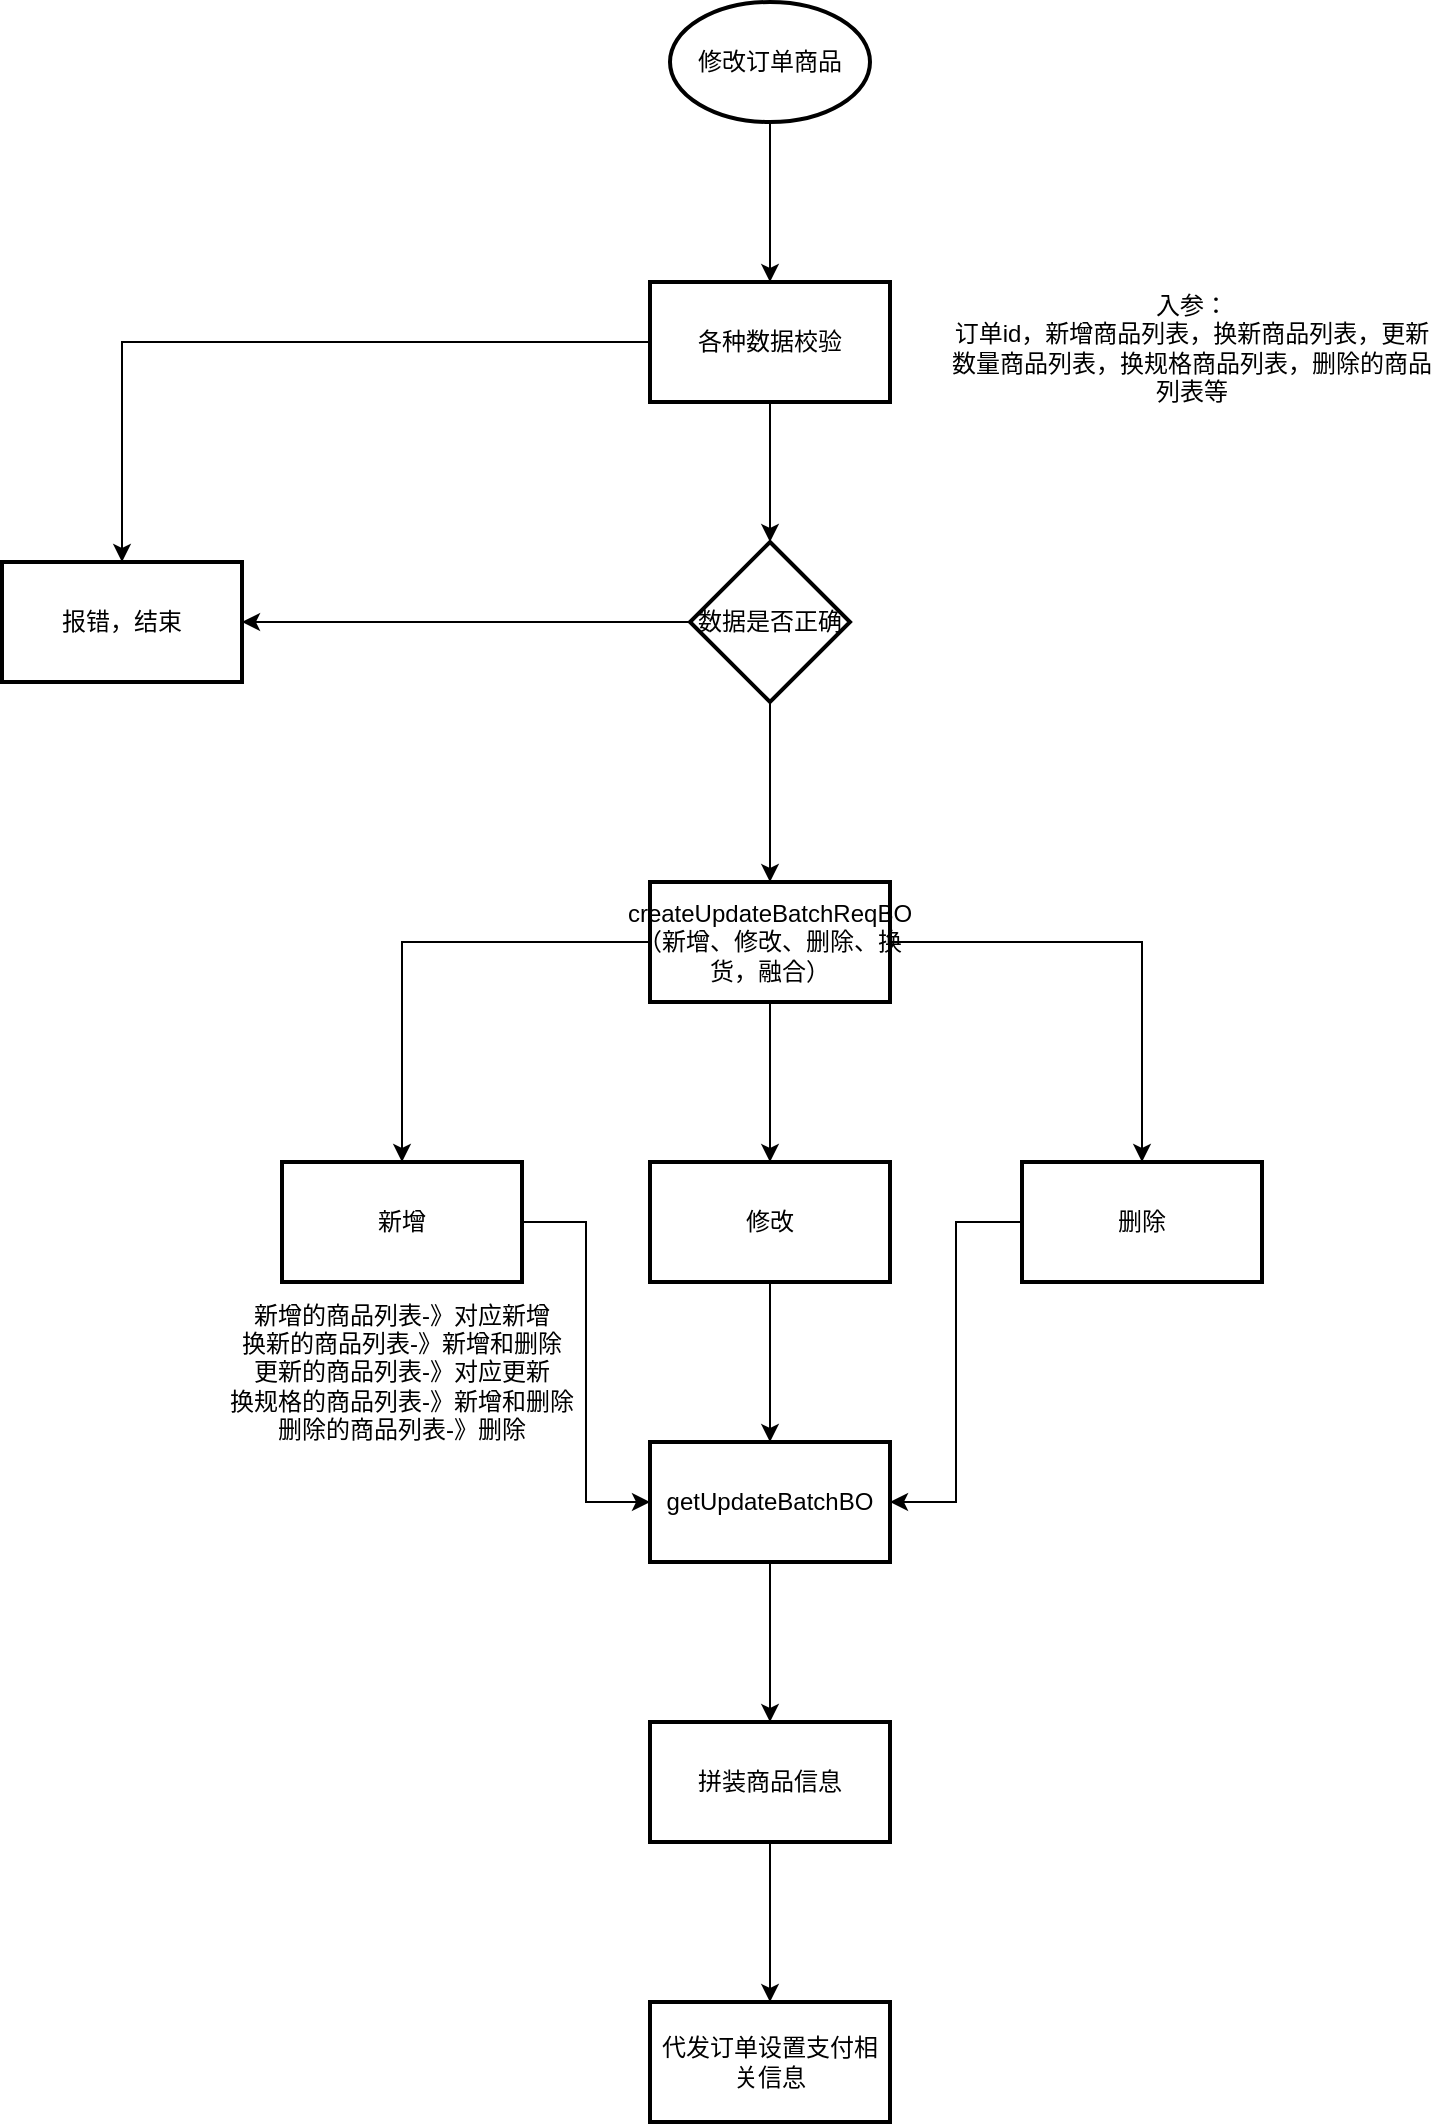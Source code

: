 <mxfile version="26.2.9">
  <diagram name="第 1 页" id="sbulko4t2_8VsUZYKOML">
    <mxGraphModel dx="1044" dy="631" grid="1" gridSize="10" guides="1" tooltips="1" connect="1" arrows="1" fold="1" page="1" pageScale="1" pageWidth="827" pageHeight="1169" math="0" shadow="0">
      <root>
        <mxCell id="0" />
        <mxCell id="1" parent="0" />
        <mxCell id="0OXFxMUJJ_V1UcT2Hz3r-3" value="" style="edgeStyle=orthogonalEdgeStyle;rounded=0;orthogonalLoop=1;jettySize=auto;html=1;" edge="1" parent="1" source="0OXFxMUJJ_V1UcT2Hz3r-1" target="0OXFxMUJJ_V1UcT2Hz3r-2">
          <mxGeometry relative="1" as="geometry" />
        </mxCell>
        <mxCell id="0OXFxMUJJ_V1UcT2Hz3r-1" value="修改订单商品" style="strokeWidth=2;html=1;shape=mxgraph.flowchart.start_1;whiteSpace=wrap;" vertex="1" parent="1">
          <mxGeometry x="364" y="160" width="100" height="60" as="geometry" />
        </mxCell>
        <mxCell id="0OXFxMUJJ_V1UcT2Hz3r-6" value="" style="edgeStyle=orthogonalEdgeStyle;rounded=0;orthogonalLoop=1;jettySize=auto;html=1;" edge="1" parent="1" source="0OXFxMUJJ_V1UcT2Hz3r-2" target="0OXFxMUJJ_V1UcT2Hz3r-5">
          <mxGeometry relative="1" as="geometry" />
        </mxCell>
        <mxCell id="0OXFxMUJJ_V1UcT2Hz3r-10" style="edgeStyle=orthogonalEdgeStyle;rounded=0;orthogonalLoop=1;jettySize=auto;html=1;entryX=0.5;entryY=0;entryDx=0;entryDy=0;" edge="1" parent="1" source="0OXFxMUJJ_V1UcT2Hz3r-2" target="0OXFxMUJJ_V1UcT2Hz3r-8">
          <mxGeometry relative="1" as="geometry" />
        </mxCell>
        <mxCell id="0OXFxMUJJ_V1UcT2Hz3r-2" value="各种数据校验" style="whiteSpace=wrap;html=1;strokeWidth=2;" vertex="1" parent="1">
          <mxGeometry x="354" y="300" width="120" height="60" as="geometry" />
        </mxCell>
        <mxCell id="0OXFxMUJJ_V1UcT2Hz3r-4" value="入参：&lt;br&gt;订单id，新增商品列表，换新商品列表，更新数量商品列表，换规格商品列表，删除的商品列表等" style="text;html=1;align=center;verticalAlign=middle;whiteSpace=wrap;rounded=0;" vertex="1" parent="1">
          <mxGeometry x="500" y="300" width="250" height="65" as="geometry" />
        </mxCell>
        <mxCell id="0OXFxMUJJ_V1UcT2Hz3r-9" value="" style="edgeStyle=orthogonalEdgeStyle;rounded=0;orthogonalLoop=1;jettySize=auto;html=1;" edge="1" parent="1" source="0OXFxMUJJ_V1UcT2Hz3r-5" target="0OXFxMUJJ_V1UcT2Hz3r-8">
          <mxGeometry relative="1" as="geometry" />
        </mxCell>
        <mxCell id="0OXFxMUJJ_V1UcT2Hz3r-14" value="" style="edgeStyle=orthogonalEdgeStyle;rounded=0;orthogonalLoop=1;jettySize=auto;html=1;" edge="1" parent="1" source="0OXFxMUJJ_V1UcT2Hz3r-5" target="0OXFxMUJJ_V1UcT2Hz3r-13">
          <mxGeometry relative="1" as="geometry" />
        </mxCell>
        <mxCell id="0OXFxMUJJ_V1UcT2Hz3r-5" value="数据是否正确" style="rhombus;whiteSpace=wrap;html=1;strokeWidth=2;" vertex="1" parent="1">
          <mxGeometry x="374" y="430" width="80" height="80" as="geometry" />
        </mxCell>
        <mxCell id="0OXFxMUJJ_V1UcT2Hz3r-8" value="报错，结束" style="whiteSpace=wrap;html=1;strokeWidth=2;" vertex="1" parent="1">
          <mxGeometry x="30" y="440" width="120" height="60" as="geometry" />
        </mxCell>
        <mxCell id="0OXFxMUJJ_V1UcT2Hz3r-16" value="" style="edgeStyle=orthogonalEdgeStyle;rounded=0;orthogonalLoop=1;jettySize=auto;html=1;" edge="1" parent="1" source="0OXFxMUJJ_V1UcT2Hz3r-13" target="0OXFxMUJJ_V1UcT2Hz3r-15">
          <mxGeometry relative="1" as="geometry" />
        </mxCell>
        <mxCell id="0OXFxMUJJ_V1UcT2Hz3r-19" value="" style="edgeStyle=orthogonalEdgeStyle;rounded=0;orthogonalLoop=1;jettySize=auto;html=1;" edge="1" parent="1" source="0OXFxMUJJ_V1UcT2Hz3r-13" target="0OXFxMUJJ_V1UcT2Hz3r-18">
          <mxGeometry relative="1" as="geometry" />
        </mxCell>
        <mxCell id="0OXFxMUJJ_V1UcT2Hz3r-21" value="" style="edgeStyle=orthogonalEdgeStyle;rounded=0;orthogonalLoop=1;jettySize=auto;html=1;" edge="1" parent="1" source="0OXFxMUJJ_V1UcT2Hz3r-13" target="0OXFxMUJJ_V1UcT2Hz3r-20">
          <mxGeometry relative="1" as="geometry" />
        </mxCell>
        <mxCell id="0OXFxMUJJ_V1UcT2Hz3r-13" value="createUpdateBatchReqBO（新增、修改、删除、换货，融合&lt;span style=&quot;background-color: transparent; color: light-dark(rgb(0, 0, 0), rgb(255, 255, 255));&quot;&gt;）&lt;/span&gt;" style="whiteSpace=wrap;html=1;strokeWidth=2;" vertex="1" parent="1">
          <mxGeometry x="354" y="600" width="120" height="60" as="geometry" />
        </mxCell>
        <mxCell id="0OXFxMUJJ_V1UcT2Hz3r-25" value="" style="edgeStyle=orthogonalEdgeStyle;rounded=0;orthogonalLoop=1;jettySize=auto;html=1;" edge="1" parent="1" source="0OXFxMUJJ_V1UcT2Hz3r-15" target="0OXFxMUJJ_V1UcT2Hz3r-24">
          <mxGeometry relative="1" as="geometry" />
        </mxCell>
        <mxCell id="0OXFxMUJJ_V1UcT2Hz3r-15" value="修改" style="whiteSpace=wrap;html=1;strokeWidth=2;" vertex="1" parent="1">
          <mxGeometry x="354" y="740" width="120" height="60" as="geometry" />
        </mxCell>
        <mxCell id="0OXFxMUJJ_V1UcT2Hz3r-26" style="edgeStyle=orthogonalEdgeStyle;rounded=0;orthogonalLoop=1;jettySize=auto;html=1;entryX=0;entryY=0.5;entryDx=0;entryDy=0;" edge="1" parent="1" source="0OXFxMUJJ_V1UcT2Hz3r-18" target="0OXFxMUJJ_V1UcT2Hz3r-24">
          <mxGeometry relative="1" as="geometry" />
        </mxCell>
        <mxCell id="0OXFxMUJJ_V1UcT2Hz3r-18" value="新增" style="whiteSpace=wrap;html=1;strokeWidth=2;" vertex="1" parent="1">
          <mxGeometry x="170" y="740" width="120" height="60" as="geometry" />
        </mxCell>
        <mxCell id="0OXFxMUJJ_V1UcT2Hz3r-27" style="edgeStyle=orthogonalEdgeStyle;rounded=0;orthogonalLoop=1;jettySize=auto;html=1;entryX=1;entryY=0.5;entryDx=0;entryDy=0;" edge="1" parent="1" source="0OXFxMUJJ_V1UcT2Hz3r-20" target="0OXFxMUJJ_V1UcT2Hz3r-24">
          <mxGeometry relative="1" as="geometry" />
        </mxCell>
        <mxCell id="0OXFxMUJJ_V1UcT2Hz3r-20" value="删除" style="whiteSpace=wrap;html=1;strokeWidth=2;" vertex="1" parent="1">
          <mxGeometry x="540" y="740" width="120" height="60" as="geometry" />
        </mxCell>
        <mxCell id="0OXFxMUJJ_V1UcT2Hz3r-31" value="" style="edgeStyle=orthogonalEdgeStyle;rounded=0;orthogonalLoop=1;jettySize=auto;html=1;" edge="1" parent="1" source="0OXFxMUJJ_V1UcT2Hz3r-24" target="0OXFxMUJJ_V1UcT2Hz3r-30">
          <mxGeometry relative="1" as="geometry" />
        </mxCell>
        <mxCell id="0OXFxMUJJ_V1UcT2Hz3r-24" value="getUpdateBatchBO" style="whiteSpace=wrap;html=1;strokeWidth=2;" vertex="1" parent="1">
          <mxGeometry x="354" y="880" width="120" height="60" as="geometry" />
        </mxCell>
        <mxCell id="0OXFxMUJJ_V1UcT2Hz3r-28" value="新增的商品列表-》对应新增&lt;br&gt;换新的商品列表-》新增和删除&lt;br&gt;更新的商品列表-》对应更新&lt;br&gt;换规格的商品列表-》新增和删除&lt;br&gt;删除的商品列表-》删除" style="text;html=1;align=center;verticalAlign=middle;whiteSpace=wrap;rounded=0;" vertex="1" parent="1">
          <mxGeometry x="140" y="830" width="180" height="30" as="geometry" />
        </mxCell>
        <mxCell id="0OXFxMUJJ_V1UcT2Hz3r-33" value="" style="edgeStyle=orthogonalEdgeStyle;rounded=0;orthogonalLoop=1;jettySize=auto;html=1;" edge="1" parent="1" source="0OXFxMUJJ_V1UcT2Hz3r-30" target="0OXFxMUJJ_V1UcT2Hz3r-32">
          <mxGeometry relative="1" as="geometry" />
        </mxCell>
        <mxCell id="0OXFxMUJJ_V1UcT2Hz3r-30" value="拼装商品信息" style="whiteSpace=wrap;html=1;strokeWidth=2;" vertex="1" parent="1">
          <mxGeometry x="354" y="1020" width="120" height="60" as="geometry" />
        </mxCell>
        <mxCell id="0OXFxMUJJ_V1UcT2Hz3r-32" value="代发订单设置支付相关信息" style="whiteSpace=wrap;html=1;strokeWidth=2;" vertex="1" parent="1">
          <mxGeometry x="354" y="1160" width="120" height="60" as="geometry" />
        </mxCell>
      </root>
    </mxGraphModel>
  </diagram>
</mxfile>
